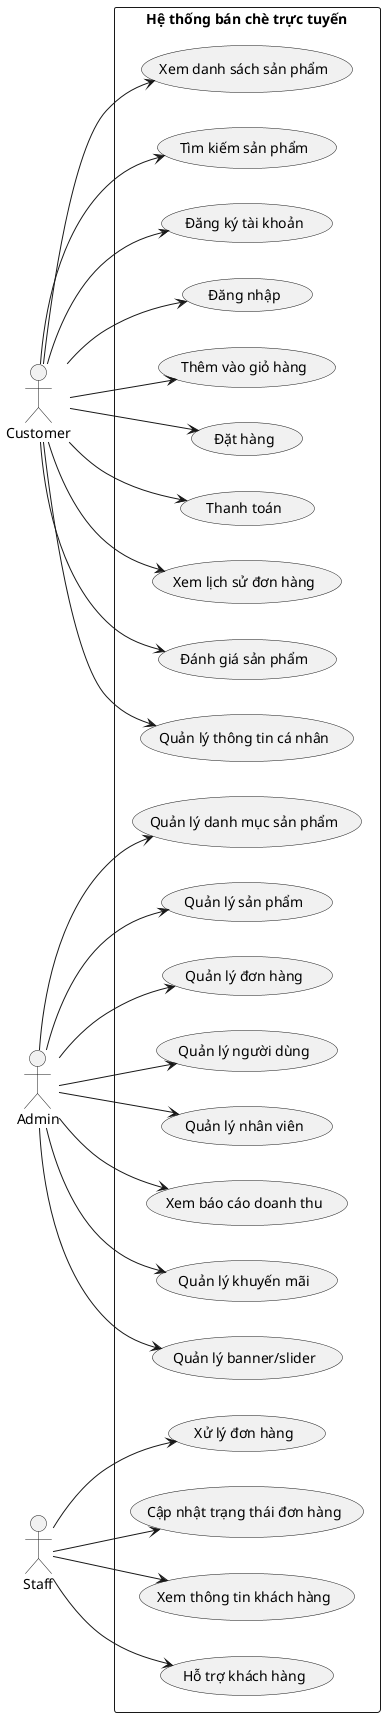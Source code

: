 @startuml
left to right direction
skinparam packageStyle rectangle

actor Customer
actor Admin
actor Staff

rectangle "Hệ thống bán chè trực tuyến" {
  ' Customer use cases
  Customer --> (Xem danh sách sản phẩm)
  Customer --> (Tìm kiếm sản phẩm)
  Customer --> (Đăng ký tài khoản)
  Customer --> (Đăng nhập)
  Customer --> (Thêm vào giỏ hàng)
  Customer --> (Đặt hàng)
  Customer --> (Thanh toán)
  Customer --> (Xem lịch sử đơn hàng)
  Customer --> (Đánh giá sản phẩm)
  Customer --> (Quản lý thông tin cá nhân)

  ' Admin use cases
  Admin --> (Quản lý danh mục sản phẩm)
  Admin --> (Quản lý sản phẩm)
  Admin --> (Quản lý đơn hàng)
  Admin --> (Quản lý người dùng)
  Admin --> (Quản lý nhân viên)
  Admin --> (Xem báo cáo doanh thu)
  Admin --> (Quản lý khuyến mãi)
  Admin --> (Quản lý banner/slider)

  ' Staff use cases
  Staff --> (Xử lý đơn hàng)
  Staff --> (Cập nhật trạng thái đơn hàng)
  Staff --> (Xem thông tin khách hàng)
  Staff --> (Hỗ trợ khách hàng)
}
@enduml
